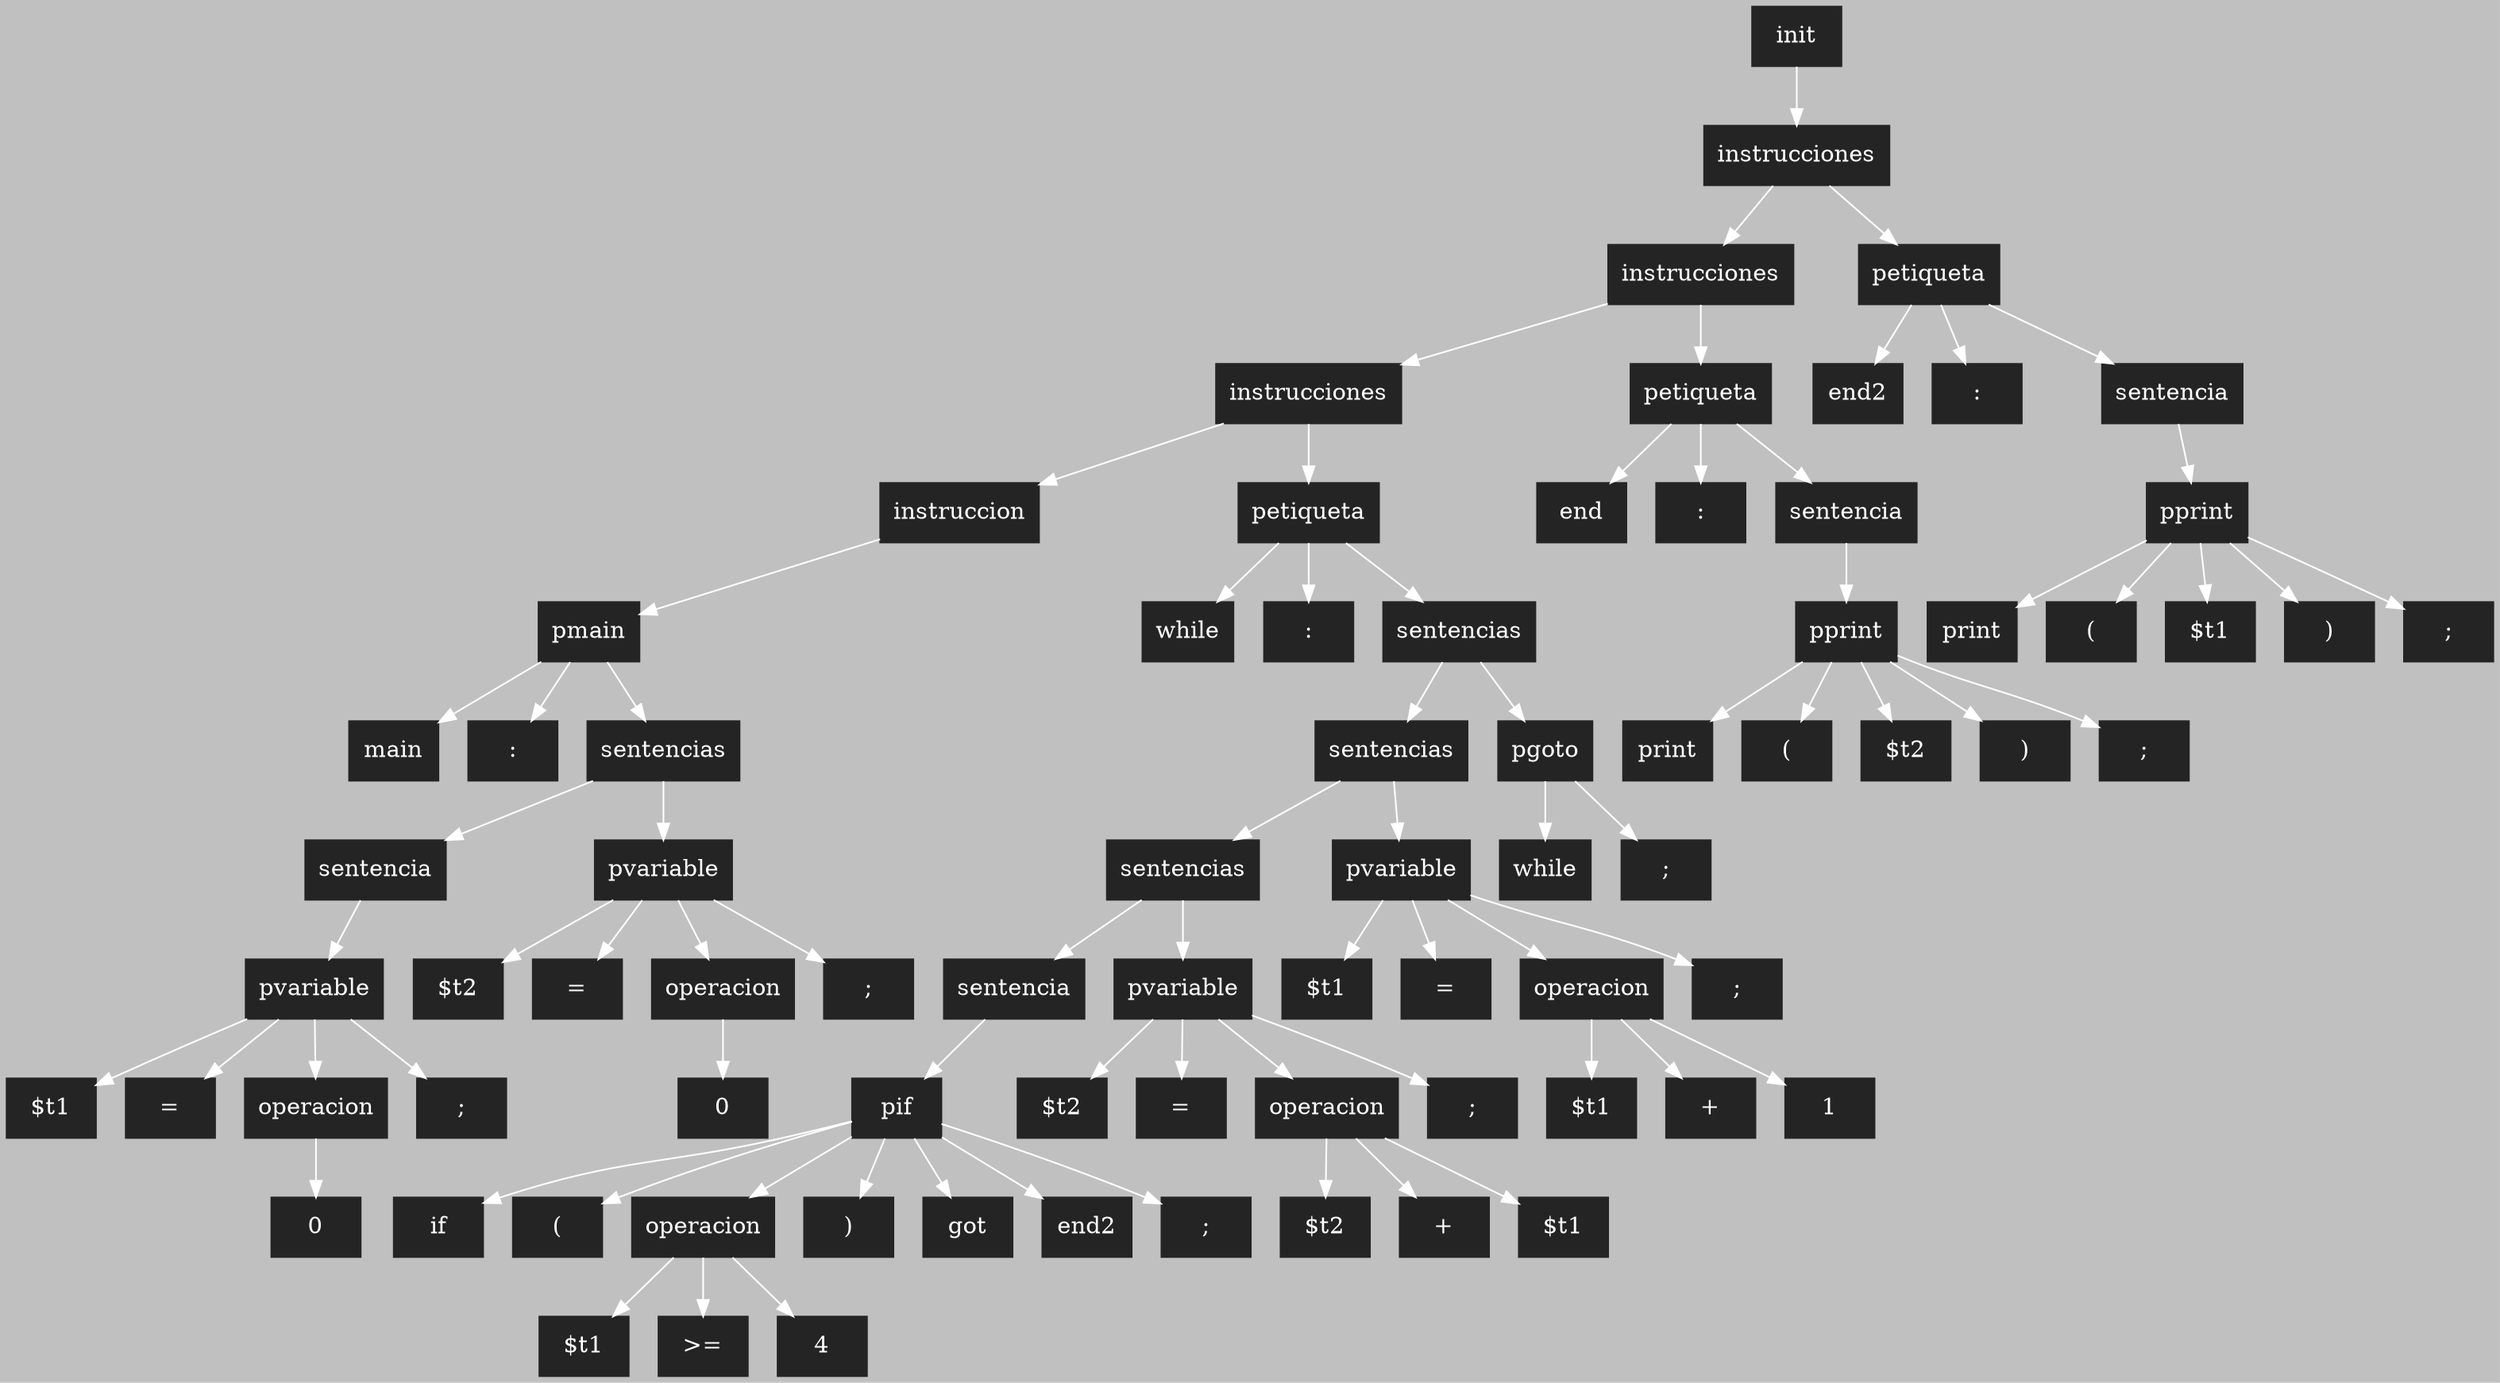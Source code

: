 digraph{ bgcolor = gray 
 node[fontcolor = white, height = 0.5, color = white] 
 [shape=box, style=filled, color=gray14] 
 rankdir=UD 
 edge[color=white, dir=fordware]
317[style = "filled" ; label = "init"] 
316[style = "filled" ; label = "instrucciones"] 
305[style = "filled" ; label = "instrucciones"] 
294[style = "filled" ; label = "instrucciones"] 
256[style = "filled" ; label = "instruccion"] 
253[style = "filled" ; label = "pmain"] 
254[style = "filled" ; label = "main"] 
255[style = "filled" ; label = ":"] 
252[style = "filled" ; label = "sentencias"] 
245[style = "filled" ; label = "sentencia"] 
241[style = "filled" ; label = "pvariable"] 
242[style = "filled" ; label = "$t1"] 
243[style = "filled" ; label = "="] 
240[style = "filled" ; label = "operacion"] 
239[style = "filled" ; label = "0"] 
244[style = "filled" ; label = ";"] 
248[style = "filled" ; label = "pvariable"] 
249[style = "filled" ; label = "$t2"] 
250[style = "filled" ; label = "="] 
247[style = "filled" ; label = "operacion"] 
246[style = "filled" ; label = "0"] 
251[style = "filled" ; label = ";"] 
291[style = "filled" ; label = "petiqueta"] 
292[style = "filled" ; label = "while"] 
293[style = "filled" ; label = ":"] 
290[style = "filled" ; label = "sentencias"] 
286[style = "filled" ; label = "sentencias"] 
277[style = "filled" ; label = "sentencias"] 
268[style = "filled" ; label = "sentencia"] 
261[style = "filled" ; label = "pif"] 
262[style = "filled" ; label = "if"] 
263[style = "filled" ; label = "("] 
259[style = "filled" ; label = "operacion"] 
257[style = "filled" ; label = "$t1"] 
260[style = "filled" ; label = ">="] 
258[style = "filled" ; label = "4"] 
264[style = "filled" ; label = ")"] 
265[style = "filled" ; label = "got"] 
266[style = "filled" ; label = "end2"] 
267[style = "filled" ; label = ";"] 
273[style = "filled" ; label = "pvariable"] 
274[style = "filled" ; label = "$t2"] 
275[style = "filled" ; label = "="] 
271[style = "filled" ; label = "operacion"] 
269[style = "filled" ; label = "$t2"] 
272[style = "filled" ; label = "+"] 
270[style = "filled" ; label = "$t1"] 
276[style = "filled" ; label = ";"] 
282[style = "filled" ; label = "pvariable"] 
283[style = "filled" ; label = "$t1"] 
284[style = "filled" ; label = "="] 
280[style = "filled" ; label = "operacion"] 
278[style = "filled" ; label = "$t1"] 
281[style = "filled" ; label = "+"] 
279[style = "filled" ; label = "1"] 
285[style = "filled" ; label = ";"] 
287[style = "filled" ; label = "pgoto"] 
288[style = "filled" ; label = "while"] 
289[style = "filled" ; label = ";"] 
302[style = "filled" ; label = "petiqueta"] 
303[style = "filled" ; label = "end"] 
304[style = "filled" ; label = ":"] 
301[style = "filled" ; label = "sentencia"] 
295[style = "filled" ; label = "pprint"] 
296[style = "filled" ; label = "print"] 
297[style = "filled" ; label = "("] 
298[style = "filled" ; label = "$t2"] 
299[style = "filled" ; label = ")"] 
300[style = "filled" ; label = ";"] 
313[style = "filled" ; label = "petiqueta"] 
314[style = "filled" ; label = "end2"] 
315[style = "filled" ; label = ":"] 
312[style = "filled" ; label = "sentencia"] 
306[style = "filled" ; label = "pprint"] 
307[style = "filled" ; label = "print"] 
308[style = "filled" ; label = "("] 
309[style = "filled" ; label = "$t1"] 
310[style = "filled" ; label = ")"] 
311[style = "filled" ; label = ";"] 
317->316;
316->305;
305->294;
294->256;
256->253;
253->254;
253->255;
253->252;
252->245;
245->241;
241->242;
241->243;
241->240;
240->239;
241->244;
252->248;
248->249;
248->250;
248->247;
247->246;
248->251;
294->291;
291->292;
291->293;
291->290;
290->286;
286->277;
277->268;
268->261;
261->262;
261->263;
261->259;
259->257;
259->260;
259->258;
261->264;
261->265;
261->266;
261->267;
277->273;
273->274;
273->275;
273->271;
271->269;
271->272;
271->270;
273->276;
286->282;
282->283;
282->284;
282->280;
280->278;
280->281;
280->279;
282->285;
290->287;
287->288;
287->289;
305->302;
302->303;
302->304;
302->301;
301->295;
295->296;
295->297;
295->298;
295->299;
295->300;
316->313;
313->314;
313->315;
313->312;
312->306;
306->307;
306->308;
306->309;
306->310;
306->311;

}